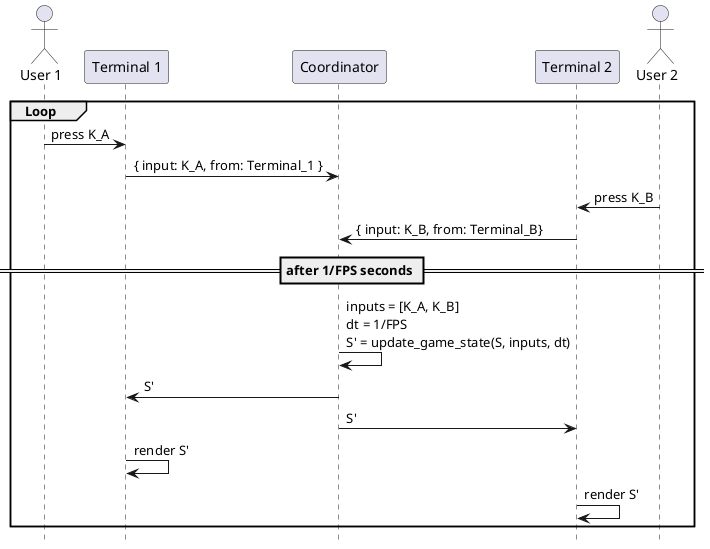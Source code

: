 @startuml

hide footbox

actor "User 1" as User1
participant "Terminal 1" as Terminal1
participant Coordinator
participant "Terminal 2" as Terminal2
actor "User 2" as User2

group Loop

User1 -> Terminal1: press K_A
Terminal1 -> Coordinator: { input: K_A, from: Terminal_1 }

User2 -> Terminal2: press K_B
Terminal2 -> Coordinator: { input: K_B, from: Terminal_B}

== after 1/FPS seconds ==

'Coordinator -> Coordinator: update game state:\n\tinputs=[K_A, K_B]\n\tdt=1/FPS
Coordinator -> Coordinator: inputs = [K_A, K_B]\ndt = 1/FPS\nS' = update_game_state(S, inputs, dt)
Coordinator -> Terminal1: S'
Coordinator -> Terminal2: S'

Terminal1 -> Terminal1: render S'
Terminal2 -> Terminal2: render S'

end
@enduml